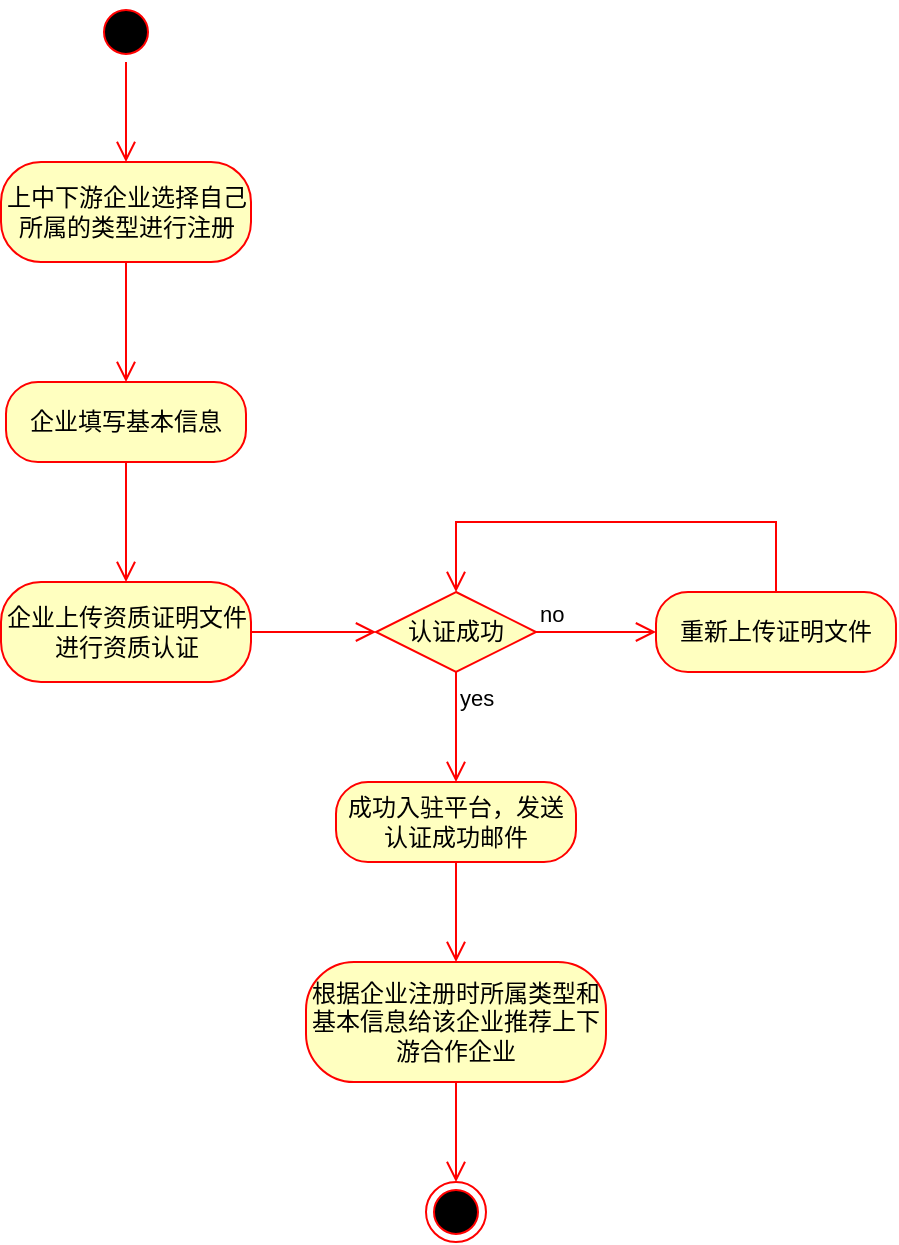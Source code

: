 <mxfile version="26.0.2">
  <diagram name="第 1 页" id="zuvDvYUHsLtVDL6s6j0I">
    <mxGraphModel dx="1059" dy="560" grid="1" gridSize="10" guides="1" tooltips="1" connect="1" arrows="1" fold="1" page="1" pageScale="1" pageWidth="2339" pageHeight="3300" math="0" shadow="0">
      <root>
        <mxCell id="0" />
        <mxCell id="1" parent="0" />
        <mxCell id="y8jx_cZr0RisDGSgqpCn-1" value="" style="ellipse;html=1;shape=startState;fillColor=#000000;strokeColor=#ff0000;" vertex="1" parent="1">
          <mxGeometry x="1240" y="80" width="30" height="30" as="geometry" />
        </mxCell>
        <mxCell id="y8jx_cZr0RisDGSgqpCn-2" value="" style="edgeStyle=orthogonalEdgeStyle;html=1;verticalAlign=bottom;endArrow=open;endSize=8;strokeColor=#ff0000;rounded=0;entryX=0.5;entryY=0;entryDx=0;entryDy=0;" edge="1" source="y8jx_cZr0RisDGSgqpCn-1" parent="1" target="y8jx_cZr0RisDGSgqpCn-3">
          <mxGeometry relative="1" as="geometry">
            <mxPoint x="1255" y="170" as="targetPoint" />
          </mxGeometry>
        </mxCell>
        <mxCell id="y8jx_cZr0RisDGSgqpCn-3" value="上中下游企业选择自己所属的类型进行注册" style="rounded=1;whiteSpace=wrap;html=1;arcSize=40;fontColor=#000000;fillColor=#ffffc0;strokeColor=#ff0000;" vertex="1" parent="1">
          <mxGeometry x="1192.5" y="160" width="125" height="50" as="geometry" />
        </mxCell>
        <mxCell id="y8jx_cZr0RisDGSgqpCn-4" value="" style="edgeStyle=orthogonalEdgeStyle;html=1;verticalAlign=bottom;endArrow=open;endSize=8;strokeColor=#ff0000;rounded=0;entryX=0.5;entryY=0;entryDx=0;entryDy=0;" edge="1" source="y8jx_cZr0RisDGSgqpCn-3" parent="1" target="y8jx_cZr0RisDGSgqpCn-5">
          <mxGeometry relative="1" as="geometry">
            <mxPoint x="1255" y="270" as="targetPoint" />
          </mxGeometry>
        </mxCell>
        <mxCell id="y8jx_cZr0RisDGSgqpCn-5" value="企业填写基本信息" style="rounded=1;whiteSpace=wrap;html=1;arcSize=40;fontColor=#000000;fillColor=#ffffc0;strokeColor=#ff0000;" vertex="1" parent="1">
          <mxGeometry x="1195" y="270" width="120" height="40" as="geometry" />
        </mxCell>
        <mxCell id="y8jx_cZr0RisDGSgqpCn-6" value="" style="edgeStyle=orthogonalEdgeStyle;html=1;verticalAlign=bottom;endArrow=open;endSize=8;strokeColor=#ff0000;rounded=0;entryX=0.5;entryY=0;entryDx=0;entryDy=0;" edge="1" source="y8jx_cZr0RisDGSgqpCn-5" parent="1" target="y8jx_cZr0RisDGSgqpCn-7">
          <mxGeometry relative="1" as="geometry">
            <mxPoint x="1255" y="380" as="targetPoint" />
          </mxGeometry>
        </mxCell>
        <mxCell id="y8jx_cZr0RisDGSgqpCn-7" value="企业上传资质证明文件进行资质认证" style="rounded=1;whiteSpace=wrap;html=1;arcSize=40;fontColor=#000000;fillColor=#ffffc0;strokeColor=#ff0000;" vertex="1" parent="1">
          <mxGeometry x="1192.5" y="370" width="125" height="50" as="geometry" />
        </mxCell>
        <mxCell id="y8jx_cZr0RisDGSgqpCn-8" value="" style="edgeStyle=orthogonalEdgeStyle;html=1;verticalAlign=bottom;endArrow=open;endSize=8;strokeColor=#ff0000;rounded=0;entryX=0;entryY=0.5;entryDx=0;entryDy=0;" edge="1" source="y8jx_cZr0RisDGSgqpCn-7" parent="1" target="y8jx_cZr0RisDGSgqpCn-11">
          <mxGeometry relative="1" as="geometry">
            <mxPoint x="1255" y="490" as="targetPoint" />
            <Array as="points" />
          </mxGeometry>
        </mxCell>
        <mxCell id="y8jx_cZr0RisDGSgqpCn-11" value="认证成功" style="rhombus;whiteSpace=wrap;html=1;fontColor=#000000;fillColor=#ffffc0;strokeColor=#ff0000;" vertex="1" parent="1">
          <mxGeometry x="1380" y="375" width="80" height="40" as="geometry" />
        </mxCell>
        <mxCell id="y8jx_cZr0RisDGSgqpCn-12" value="no" style="edgeStyle=orthogonalEdgeStyle;html=1;align=left;verticalAlign=bottom;endArrow=open;endSize=8;strokeColor=#ff0000;rounded=0;entryX=0;entryY=0.5;entryDx=0;entryDy=0;" edge="1" source="y8jx_cZr0RisDGSgqpCn-11" parent="1" target="y8jx_cZr0RisDGSgqpCn-14">
          <mxGeometry x="-1" relative="1" as="geometry">
            <mxPoint x="1510" y="395" as="targetPoint" />
          </mxGeometry>
        </mxCell>
        <mxCell id="y8jx_cZr0RisDGSgqpCn-13" value="yes" style="edgeStyle=orthogonalEdgeStyle;html=1;align=left;verticalAlign=top;endArrow=open;endSize=8;strokeColor=#ff0000;rounded=0;entryX=0.5;entryY=0;entryDx=0;entryDy=0;" edge="1" source="y8jx_cZr0RisDGSgqpCn-11" parent="1" target="y8jx_cZr0RisDGSgqpCn-16">
          <mxGeometry x="-1" relative="1" as="geometry">
            <mxPoint x="1420" y="470" as="targetPoint" />
          </mxGeometry>
        </mxCell>
        <mxCell id="y8jx_cZr0RisDGSgqpCn-14" value="重新上传证明文件" style="rounded=1;whiteSpace=wrap;html=1;arcSize=40;fontColor=#000000;fillColor=#ffffc0;strokeColor=#ff0000;" vertex="1" parent="1">
          <mxGeometry x="1520" y="375" width="120" height="40" as="geometry" />
        </mxCell>
        <mxCell id="y8jx_cZr0RisDGSgqpCn-15" value="" style="edgeStyle=orthogonalEdgeStyle;html=1;verticalAlign=bottom;endArrow=open;endSize=8;strokeColor=#ff0000;rounded=0;entryX=0.5;entryY=0;entryDx=0;entryDy=0;" edge="1" source="y8jx_cZr0RisDGSgqpCn-14" parent="1" target="y8jx_cZr0RisDGSgqpCn-11">
          <mxGeometry relative="1" as="geometry">
            <mxPoint x="1450" y="280" as="targetPoint" />
            <Array as="points">
              <mxPoint x="1580" y="340" />
              <mxPoint x="1420" y="340" />
            </Array>
          </mxGeometry>
        </mxCell>
        <mxCell id="y8jx_cZr0RisDGSgqpCn-16" value="成功入驻平台，发送认证成功邮件" style="rounded=1;whiteSpace=wrap;html=1;arcSize=40;fontColor=#000000;fillColor=#ffffc0;strokeColor=#ff0000;" vertex="1" parent="1">
          <mxGeometry x="1360" y="470" width="120" height="40" as="geometry" />
        </mxCell>
        <mxCell id="y8jx_cZr0RisDGSgqpCn-17" value="" style="edgeStyle=orthogonalEdgeStyle;html=1;verticalAlign=bottom;endArrow=open;endSize=8;strokeColor=#ff0000;rounded=0;entryX=0.5;entryY=0;entryDx=0;entryDy=0;" edge="1" source="y8jx_cZr0RisDGSgqpCn-16" parent="1" target="y8jx_cZr0RisDGSgqpCn-18">
          <mxGeometry relative="1" as="geometry">
            <mxPoint x="1420" y="550" as="targetPoint" />
          </mxGeometry>
        </mxCell>
        <mxCell id="y8jx_cZr0RisDGSgqpCn-18" value="根据企业注册时所属类型和基本信息给该企业推荐上下游合作企业" style="rounded=1;whiteSpace=wrap;html=1;arcSize=40;fontColor=#000000;fillColor=#ffffc0;strokeColor=#ff0000;" vertex="1" parent="1">
          <mxGeometry x="1345" y="560" width="150" height="60" as="geometry" />
        </mxCell>
        <mxCell id="y8jx_cZr0RisDGSgqpCn-19" value="" style="edgeStyle=orthogonalEdgeStyle;html=1;verticalAlign=bottom;endArrow=open;endSize=8;strokeColor=#ff0000;rounded=0;entryX=0.5;entryY=0;entryDx=0;entryDy=0;" edge="1" source="y8jx_cZr0RisDGSgqpCn-18" parent="1" target="y8jx_cZr0RisDGSgqpCn-20">
          <mxGeometry relative="1" as="geometry">
            <mxPoint x="1420" y="660" as="targetPoint" />
          </mxGeometry>
        </mxCell>
        <mxCell id="y8jx_cZr0RisDGSgqpCn-20" value="" style="ellipse;html=1;shape=endState;fillColor=#000000;strokeColor=#ff0000;" vertex="1" parent="1">
          <mxGeometry x="1405" y="670" width="30" height="30" as="geometry" />
        </mxCell>
      </root>
    </mxGraphModel>
  </diagram>
</mxfile>
